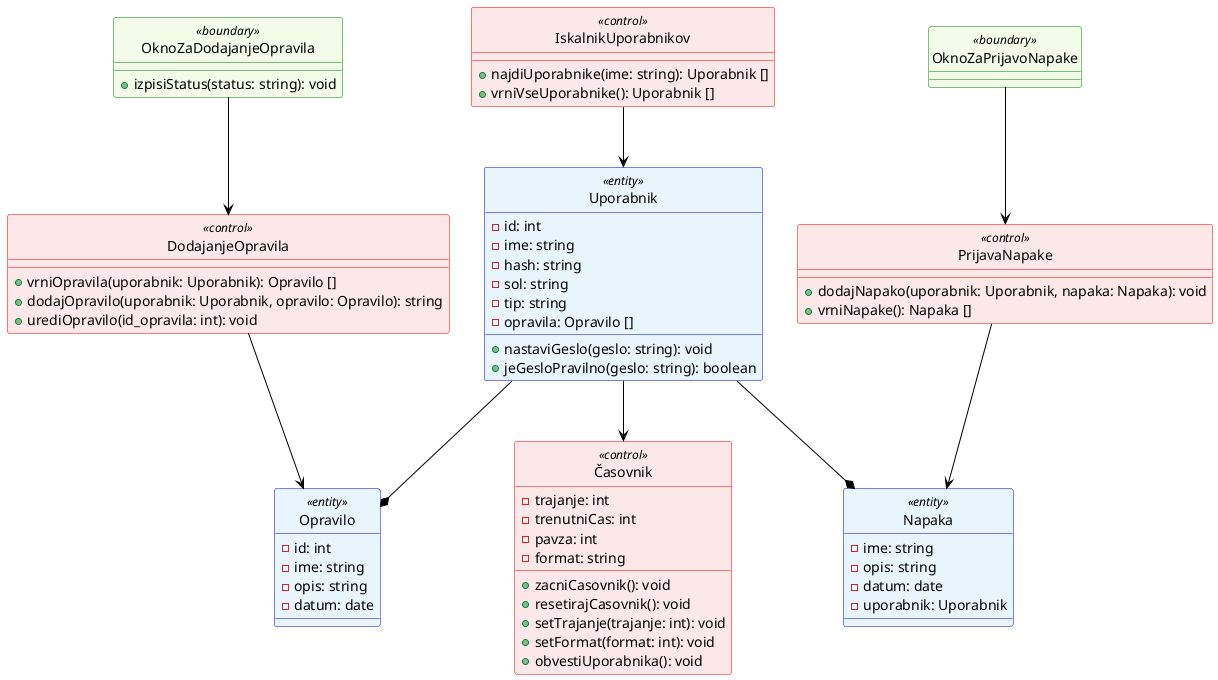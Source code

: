 @startuml Aplikacija produktivnosti in organizacije 
skinparam class {
  backgroundColor white
  borderColor #5FB8EC
  arrowColor black
}
skinparam class<<entity>> {
  backgroundColor #e8f5fc
  borderColor Blue
}
skinparam class<<control>> {
  backgroundColor #fce8e8
  borderColor Red
}
skinparam class<<boundary>> {
  backgroundColor #f2fce8
  borderColor Green
}

'skinparam shadowing false
skinparam defaultTextAlignment center
hide circle
'hide members

'---------Razredi---------------------------
' Ali bo uporabnik imel atribut tip ali bomo imeli posebej
' razred za prijavljene/neprijavljene/developer uporabnike? idk
Class Uporabnik<<entity>> {
  -id: int
  -ime: string
  -hash: string
  -sol: string
  -tip: string
  -opravila: Opravilo [] 
  +nastaviGeslo(geslo: string): void
  +jeGesloPravilno(geslo: string): boolean
}
Class Opravilo<<entity>>{
  -id: int
  -ime: string
  -opis: string
  -datum: date
}
' boljše ime probably
class DodajanjeOpravila<<control>>{
  +vrniOpravila(uporabnik: Uporabnik): Opravilo []
  +dodajOpravilo(uporabnik: Uporabnik, opravilo: Opravilo): string
  +urediOpravilo(id_opravila: int): void
}
class OknoZaDodajanjeOpravila<<boundary>>{
  +izpisiStatus(status: string): void
}
Class Napaka<<entity>>{
  -ime: string
  -opis: string
  -datum: date
  -uporabnik: Uporabnik
}
Class PrijavaNapake<<control>>{
  +dodajNapako(uporabnik: Uporabnik, napaka: Napaka): void
  +vrniNapake(): Napaka []
}
Class OknoZaPrijavoNapake<<boundary>>

Class IskalnikUporabnikov<<control>>{
  +najdiUporabnike(ime: string): Uporabnik []
  +vrniVseUporabnike(): Uporabnik []
}

' obvestiUporabnika - ko čas poteče, naredi popup al whatever. (better name pls)
' also a rabmo dodatne atribute/funkcije za pavzo?
Class Časovnik<<control>>{
  -trajanje: int
  -trenutniCas: int
  -pavza: int
  -format: string
  +zacniCasovnik(): void
  +resetirajCasovnik(): void
  +setTrajanje(trajanje: int): void
  +setFormat(format: int): void
  +obvestiUporabnika(): void
}


'------Povezave-----------------------
Uporabnik --* Opravilo
DodajanjeOpravila --> Opravilo
OknoZaDodajanjeOpravila --> DodajanjeOpravila
Uporabnik --* Napaka
PrijavaNapake --> Napaka
OknoZaPrijavoNapake --> PrijavaNapake
IskalnikUporabnikov --> Uporabnik
Uporabnik --> Časovnik
@enduml

' extra notes
' - a se bolj fokusiramo da je čim boljši diagram al da
'    bo vse na diagramu dejansko implementirano?
' - a res mormo za vsak entity, ki se ga da dodati,
'    naredit svoj controller?
' - kako pokažeš google calendar lol